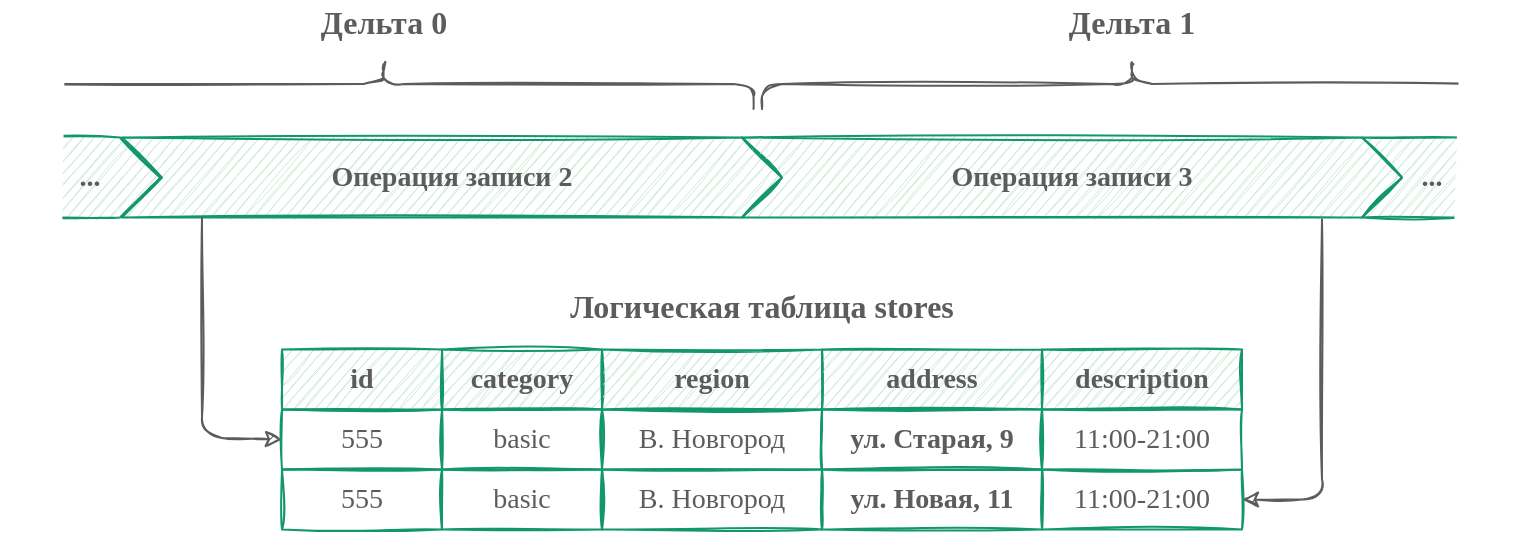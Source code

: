 <mxfile version="15.4.3" type="device"><diagram id="ig1s18XQZlPAsMlC7gVM" name="Page-1"><mxGraphModel dx="1225" dy="7506" grid="1" gridSize="10" guides="1" tooltips="1" connect="1" arrows="1" fold="1" page="1" pageScale="1" pageWidth="760" pageHeight="280" math="0" shadow="0"><root><mxCell id="DNE61NDpnLhgPCCqOhyt-0"/><mxCell id="DNE61NDpnLhgPCCqOhyt-1" parent="DNE61NDpnLhgPCCqOhyt-0"/><mxCell id="oWmaoBvqr9haOUCaw0HX-19" value="&lt;b style=&quot;color: rgb(92 , 92 , 92) ; font-family: &amp;#34;comic sans ms&amp;#34; ; font-size: 16px&quot;&gt;Дельта 0&lt;/b&gt;" style="text;html=1;strokeColor=none;fillColor=none;align=center;verticalAlign=middle;whiteSpace=wrap;rounded=0;" parent="DNE61NDpnLhgPCCqOhyt-1" vertex="1"><mxGeometry x="96.77" y="-6716.25" width="190" height="20" as="geometry"/></mxCell><mxCell id="oWmaoBvqr9haOUCaw0HX-20" value="&lt;b style=&quot;color: rgb(92 , 92 , 92) ; font-family: &amp;#34;comic sans ms&amp;#34; ; font-size: 16px&quot;&gt;Дельта 1&lt;/b&gt;" style="text;html=1;strokeColor=none;fillColor=none;align=center;verticalAlign=middle;whiteSpace=wrap;rounded=0;" parent="DNE61NDpnLhgPCCqOhyt-1" vertex="1"><mxGeometry x="471" y="-6716.25" width="190" height="20" as="geometry"/></mxCell><mxCell id="oWmaoBvqr9haOUCaw0HX-27" value="" style="shape=curlyBracket;whiteSpace=wrap;html=1;rounded=1;sketch=1;rotation=90;strokeColor=#5C5C5C;" parent="DNE61NDpnLhgPCCqOhyt-1" vertex="1"><mxGeometry x="179.27" y="-6860" width="25" height="370" as="geometry"/></mxCell><mxCell id="oWmaoBvqr9haOUCaw0HX-56" value="&lt;font color=&quot;#5c5c5c&quot; style=&quot;font-size: 14px&quot;&gt;&lt;span&gt;id&lt;br&gt;&lt;/span&gt;&lt;/font&gt;" style="rounded=0;whiteSpace=wrap;html=1;fontStyle=1;sketch=1;fontFamily=Comic Sans MS;strokeColor=#12976B;fillColor=#CCEBD8;" parent="DNE61NDpnLhgPCCqOhyt-1" vertex="1"><mxGeometry x="141" y="-6542.25" width="80" height="30" as="geometry"/></mxCell><mxCell id="oWmaoBvqr9haOUCaw0HX-57" value="&lt;font color=&quot;#5c5c5c&quot; style=&quot;font-size: 14px&quot;&gt;&lt;span&gt;category&lt;br&gt;&lt;/span&gt;&lt;/font&gt;" style="rounded=0;whiteSpace=wrap;html=1;fontStyle=1;sketch=1;fontFamily=Comic Sans MS;strokeColor=#12976B;fillColor=#CCEBD8;" parent="DNE61NDpnLhgPCCqOhyt-1" vertex="1"><mxGeometry x="221" y="-6542.25" width="80" height="30" as="geometry"/></mxCell><mxCell id="oWmaoBvqr9haOUCaw0HX-58" value="&lt;font color=&quot;#5c5c5c&quot; style=&quot;font-size: 14px&quot;&gt;&lt;span&gt;region&lt;br&gt;&lt;/span&gt;&lt;/font&gt;" style="rounded=0;whiteSpace=wrap;html=1;fontStyle=1;sketch=1;fontFamily=Comic Sans MS;strokeColor=#12976B;fillColor=#CCEBD8;" parent="DNE61NDpnLhgPCCqOhyt-1" vertex="1"><mxGeometry x="301" y="-6542.25" width="110" height="30" as="geometry"/></mxCell><mxCell id="oWmaoBvqr9haOUCaw0HX-61" value="&lt;font color=&quot;#5c5c5c&quot; style=&quot;font-size: 14px&quot;&gt;&lt;span&gt;address&lt;br&gt;&lt;/span&gt;&lt;/font&gt;" style="rounded=0;whiteSpace=wrap;html=1;fontStyle=1;sketch=1;fontFamily=Comic Sans MS;strokeColor=#12976B;fillColor=#CCEBD8;" parent="DNE61NDpnLhgPCCqOhyt-1" vertex="1"><mxGeometry x="411" y="-6542.25" width="110" height="30" as="geometry"/></mxCell><mxCell id="oWmaoBvqr9haOUCaw0HX-64" value="&lt;font color=&quot;#5c5c5c&quot; style=&quot;font-size: 14px&quot;&gt;&lt;span&gt;description&lt;br&gt;&lt;/span&gt;&lt;/font&gt;" style="rounded=0;whiteSpace=wrap;html=1;fontStyle=1;sketch=1;fontFamily=Comic Sans MS;strokeColor=#12976B;fillColor=#CCEBD8;" parent="DNE61NDpnLhgPCCqOhyt-1" vertex="1"><mxGeometry x="521" y="-6542.25" width="100" height="30" as="geometry"/></mxCell><mxCell id="oWmaoBvqr9haOUCaw0HX-65" value="&lt;span style=&quot;color: rgb(92 , 92 , 92) ; font-family: &amp;#34;comic sans ms&amp;#34; ; font-size: 14px ; font-weight: bold&quot;&gt;Операция записи 2&lt;/span&gt;" style="shape=step;perimeter=stepPerimeter;whiteSpace=wrap;html=1;fixedSize=1;strokeColor=#12976B;sketch=1;fillColor=#CCEBD8;size=20;" parent="DNE61NDpnLhgPCCqOhyt-1" vertex="1"><mxGeometry x="61" y="-6648.25" width="330" height="40" as="geometry"/></mxCell><mxCell id="oWmaoBvqr9haOUCaw0HX-66" value="&lt;span style=&quot;color: rgb(92 , 92 , 92) ; font-family: &amp;#34;comic sans ms&amp;#34; ; font-size: 14px ; font-weight: bold&quot;&gt;Операция записи 3&lt;/span&gt;" style="shape=step;perimeter=stepPerimeter;whiteSpace=wrap;html=1;fixedSize=1;strokeColor=#12976B;sketch=1;fillColor=#CCEBD8;size=20;" parent="DNE61NDpnLhgPCCqOhyt-1" vertex="1"><mxGeometry x="371" y="-6648.25" width="330" height="40" as="geometry"/></mxCell><mxCell id="oWmaoBvqr9haOUCaw0HX-67" value="&lt;span style=&quot;color: rgb(92 , 92 , 92) ; font-weight: bold&quot;&gt;&lt;font style=&quot;font-size: 16px&quot; face=&quot;Comic Sans MS&quot;&gt;Логическая таблица stores&lt;/font&gt;&lt;/span&gt;" style="text;html=1;strokeColor=none;align=center;verticalAlign=middle;whiteSpace=wrap;rounded=0;sketch=1;fillColor=#ffffff;" parent="DNE61NDpnLhgPCCqOhyt-1" vertex="1"><mxGeometry x="201" y="-6574.25" width="360" height="20" as="geometry"/></mxCell><mxCell id="oWmaoBvqr9haOUCaw0HX-73" value="" style="endArrow=none;html=1;shadow=0;fontFamily=Comic Sans MS;fontSize=11;sketch=1;endFill=0;exitX=0;exitY=0.5;exitDx=0;exitDy=0;strokeColor=#5C5C5C;startArrow=classic;startFill=1;" parent="DNE61NDpnLhgPCCqOhyt-1" edge="1"><mxGeometry width="50" height="50" relative="1" as="geometry"><mxPoint x="141" y="-6497.25" as="sourcePoint"/><mxPoint x="101" y="-6608.25" as="targetPoint"/><Array as="points"><mxPoint x="101" y="-6498.25"/></Array></mxGeometry></mxCell><mxCell id="oWmaoBvqr9haOUCaw0HX-75" value="" style="endArrow=none;html=1;shadow=0;fontFamily=Comic Sans MS;fontSize=11;sketch=1;endFill=0;strokeColor=#5C5C5C;startArrow=classic;startFill=1;exitX=1;exitY=0.5;exitDx=0;exitDy=0;" parent="DNE61NDpnLhgPCCqOhyt-1" source="oWmaoBvqr9haOUCaw0HX-90" edge="1"><mxGeometry width="50" height="50" relative="1" as="geometry"><mxPoint x="621" y="-6437.25" as="sourcePoint"/><mxPoint x="661" y="-6607.25" as="targetPoint"/><Array as="points"><mxPoint x="661" y="-6467.25"/></Array></mxGeometry></mxCell><mxCell id="oWmaoBvqr9haOUCaw0HX-79" value="&lt;font color=&quot;#5c5c5c&quot; style=&quot;font-size: 14px&quot;&gt;&lt;span&gt;555&lt;br&gt;&lt;/span&gt;&lt;/font&gt;" style="rounded=0;whiteSpace=wrap;html=1;fontStyle=0;sketch=1;fontFamily=Comic Sans MS;strokeColor=#12976B;fillColor=none;" parent="DNE61NDpnLhgPCCqOhyt-1" vertex="1"><mxGeometry x="141" y="-6512.25" width="80" height="30" as="geometry"/></mxCell><mxCell id="oWmaoBvqr9haOUCaw0HX-80" value="&lt;font color=&quot;#5c5c5c&quot; style=&quot;font-size: 14px&quot;&gt;&lt;span&gt;basic&lt;br&gt;&lt;/span&gt;&lt;/font&gt;" style="rounded=0;whiteSpace=wrap;html=1;fontStyle=0;sketch=1;fontFamily=Comic Sans MS;strokeColor=#12976B;fillColor=none;" parent="DNE61NDpnLhgPCCqOhyt-1" vertex="1"><mxGeometry x="221" y="-6512.25" width="80" height="30" as="geometry"/></mxCell><mxCell id="oWmaoBvqr9haOUCaw0HX-81" value="&lt;font color=&quot;#5c5c5c&quot; style=&quot;font-size: 14px&quot;&gt;&lt;span&gt;В. Новгород&lt;br&gt;&lt;/span&gt;&lt;/font&gt;" style="rounded=0;whiteSpace=wrap;html=1;fontStyle=0;sketch=1;fontFamily=Comic Sans MS;strokeColor=#12976B;fillColor=none;" parent="DNE61NDpnLhgPCCqOhyt-1" vertex="1"><mxGeometry x="301" y="-6512.25" width="110" height="30" as="geometry"/></mxCell><mxCell id="oWmaoBvqr9haOUCaw0HX-83" value="&lt;font color=&quot;#5c5c5c&quot; style=&quot;font-size: 14px&quot;&gt;&lt;span&gt;&lt;b&gt;ул. Старая, 9&lt;/b&gt;&lt;br&gt;&lt;/span&gt;&lt;/font&gt;" style="rounded=0;whiteSpace=wrap;html=1;fontStyle=0;sketch=1;fontFamily=Comic Sans MS;strokeColor=#12976B;fillColor=none;" parent="DNE61NDpnLhgPCCqOhyt-1" vertex="1"><mxGeometry x="411" y="-6512.25" width="110" height="30" as="geometry"/></mxCell><mxCell id="oWmaoBvqr9haOUCaw0HX-85" value="&lt;font color=&quot;#5c5c5c&quot; style=&quot;font-size: 14px&quot;&gt;&lt;span&gt;11:00-21:00&lt;br&gt;&lt;/span&gt;&lt;/font&gt;" style="rounded=0;whiteSpace=wrap;html=1;fontStyle=0;sketch=1;fontFamily=Comic Sans MS;strokeColor=#12976B;fillColor=none;" parent="DNE61NDpnLhgPCCqOhyt-1" vertex="1"><mxGeometry x="521" y="-6512.25" width="100" height="30" as="geometry"/></mxCell><mxCell id="oWmaoBvqr9haOUCaw0HX-86" value="&lt;font color=&quot;#5c5c5c&quot; style=&quot;font-size: 14px&quot;&gt;&lt;span&gt;555&lt;br&gt;&lt;/span&gt;&lt;/font&gt;" style="rounded=0;whiteSpace=wrap;html=1;fontStyle=0;sketch=1;fontFamily=Comic Sans MS;strokeColor=#12976B;fillColor=none;" parent="DNE61NDpnLhgPCCqOhyt-1" vertex="1"><mxGeometry x="141" y="-6482.25" width="80" height="30" as="geometry"/></mxCell><mxCell id="oWmaoBvqr9haOUCaw0HX-87" value="&lt;font color=&quot;#5c5c5c&quot; style=&quot;font-size: 14px&quot;&gt;&lt;span&gt;basic&lt;br&gt;&lt;/span&gt;&lt;/font&gt;" style="rounded=0;whiteSpace=wrap;html=1;fontStyle=0;sketch=1;fontFamily=Comic Sans MS;strokeColor=#12976B;fillColor=none;" parent="DNE61NDpnLhgPCCqOhyt-1" vertex="1"><mxGeometry x="221" y="-6482.25" width="80" height="30" as="geometry"/></mxCell><mxCell id="oWmaoBvqr9haOUCaw0HX-88" value="&lt;font color=&quot;#5c5c5c&quot; style=&quot;font-size: 14px&quot;&gt;&lt;span&gt;В. Новгород&lt;br&gt;&lt;/span&gt;&lt;/font&gt;" style="rounded=0;whiteSpace=wrap;html=1;fontStyle=0;sketch=1;fontFamily=Comic Sans MS;strokeColor=#12976B;fillColor=none;" parent="DNE61NDpnLhgPCCqOhyt-1" vertex="1"><mxGeometry x="301" y="-6482.25" width="110" height="30" as="geometry"/></mxCell><mxCell id="oWmaoBvqr9haOUCaw0HX-89" value="&lt;font color=&quot;#5c5c5c&quot; style=&quot;font-size: 14px&quot;&gt;&lt;span&gt;&lt;b&gt;ул. Новая, 11&lt;/b&gt;&lt;br&gt;&lt;/span&gt;&lt;/font&gt;" style="rounded=0;whiteSpace=wrap;html=1;fontStyle=0;sketch=1;fontFamily=Comic Sans MS;strokeColor=#12976B;fillColor=none;" parent="DNE61NDpnLhgPCCqOhyt-1" vertex="1"><mxGeometry x="411" y="-6482.25" width="110" height="30" as="geometry"/></mxCell><mxCell id="oWmaoBvqr9haOUCaw0HX-90" value="&lt;font color=&quot;#5c5c5c&quot; style=&quot;font-size: 14px&quot;&gt;&lt;span&gt;11:00-21:00&lt;br&gt;&lt;/span&gt;&lt;/font&gt;" style="rounded=0;whiteSpace=wrap;html=1;fontStyle=0;sketch=1;fontFamily=Comic Sans MS;strokeColor=#12976B;fillColor=none;" parent="DNE61NDpnLhgPCCqOhyt-1" vertex="1"><mxGeometry x="521" y="-6482.25" width="100" height="30" as="geometry"/></mxCell><mxCell id="oWmaoBvqr9haOUCaw0HX-91" value="&lt;span style=&quot;color: rgb(92 , 92 , 92) ; font-family: &amp;#34;comic sans ms&amp;#34; ; font-size: 14px ; font-weight: bold&quot;&gt;...&lt;br&gt;&lt;/span&gt;" style="shape=step;perimeter=stepPerimeter;whiteSpace=wrap;html=1;fixedSize=1;strokeColor=#12976B;sketch=1;fillColor=#CCEBD8;" parent="DNE61NDpnLhgPCCqOhyt-1" vertex="1"><mxGeometry x="681" y="-6648.25" width="70" height="40" as="geometry"/></mxCell><mxCell id="oWmaoBvqr9haOUCaw0HX-92" value="&lt;span style=&quot;color: rgb(92 , 92 , 92) ; font-family: &amp;#34;comic sans ms&amp;#34; ; font-size: 14px ; font-weight: bold&quot;&gt;...&lt;br&gt;&lt;/span&gt;" style="shape=step;perimeter=stepPerimeter;whiteSpace=wrap;html=1;fixedSize=1;strokeColor=#12976B;sketch=1;fillColor=#CCEBD8;" parent="DNE61NDpnLhgPCCqOhyt-1" vertex="1"><mxGeometry x="10" y="-6648.25" width="70" height="40" as="geometry"/></mxCell><mxCell id="oWmaoBvqr9haOUCaw0HX-93" value="" style="shape=curlyBracket;whiteSpace=wrap;html=1;rounded=1;sketch=1;rotation=90;strokeColor=#5C5C5C;" parent="DNE61NDpnLhgPCCqOhyt-1" vertex="1"><mxGeometry x="553.5" y="-6860" width="25" height="370" as="geometry"/></mxCell><mxCell id="oWmaoBvqr9haOUCaw0HX-98" value="" style="rounded=0;whiteSpace=wrap;html=1;glass=0;sketch=1;gradientColor=#ffffff;gradientDirection=west;strokeColor=none;" parent="DNE61NDpnLhgPCCqOhyt-1" vertex="1"><mxGeometry x="728" y="-6680" width="32" height="81.75" as="geometry"/></mxCell><mxCell id="oWmaoBvqr9haOUCaw0HX-100" value="" style="rounded=0;whiteSpace=wrap;html=1;glass=0;sketch=1;gradientColor=#ffffff;gradientDirection=west;strokeColor=none;" parent="DNE61NDpnLhgPCCqOhyt-1" vertex="1"><mxGeometry y="-6680" width="32" height="81.75" as="geometry"/></mxCell></root></mxGraphModel></diagram></mxfile>